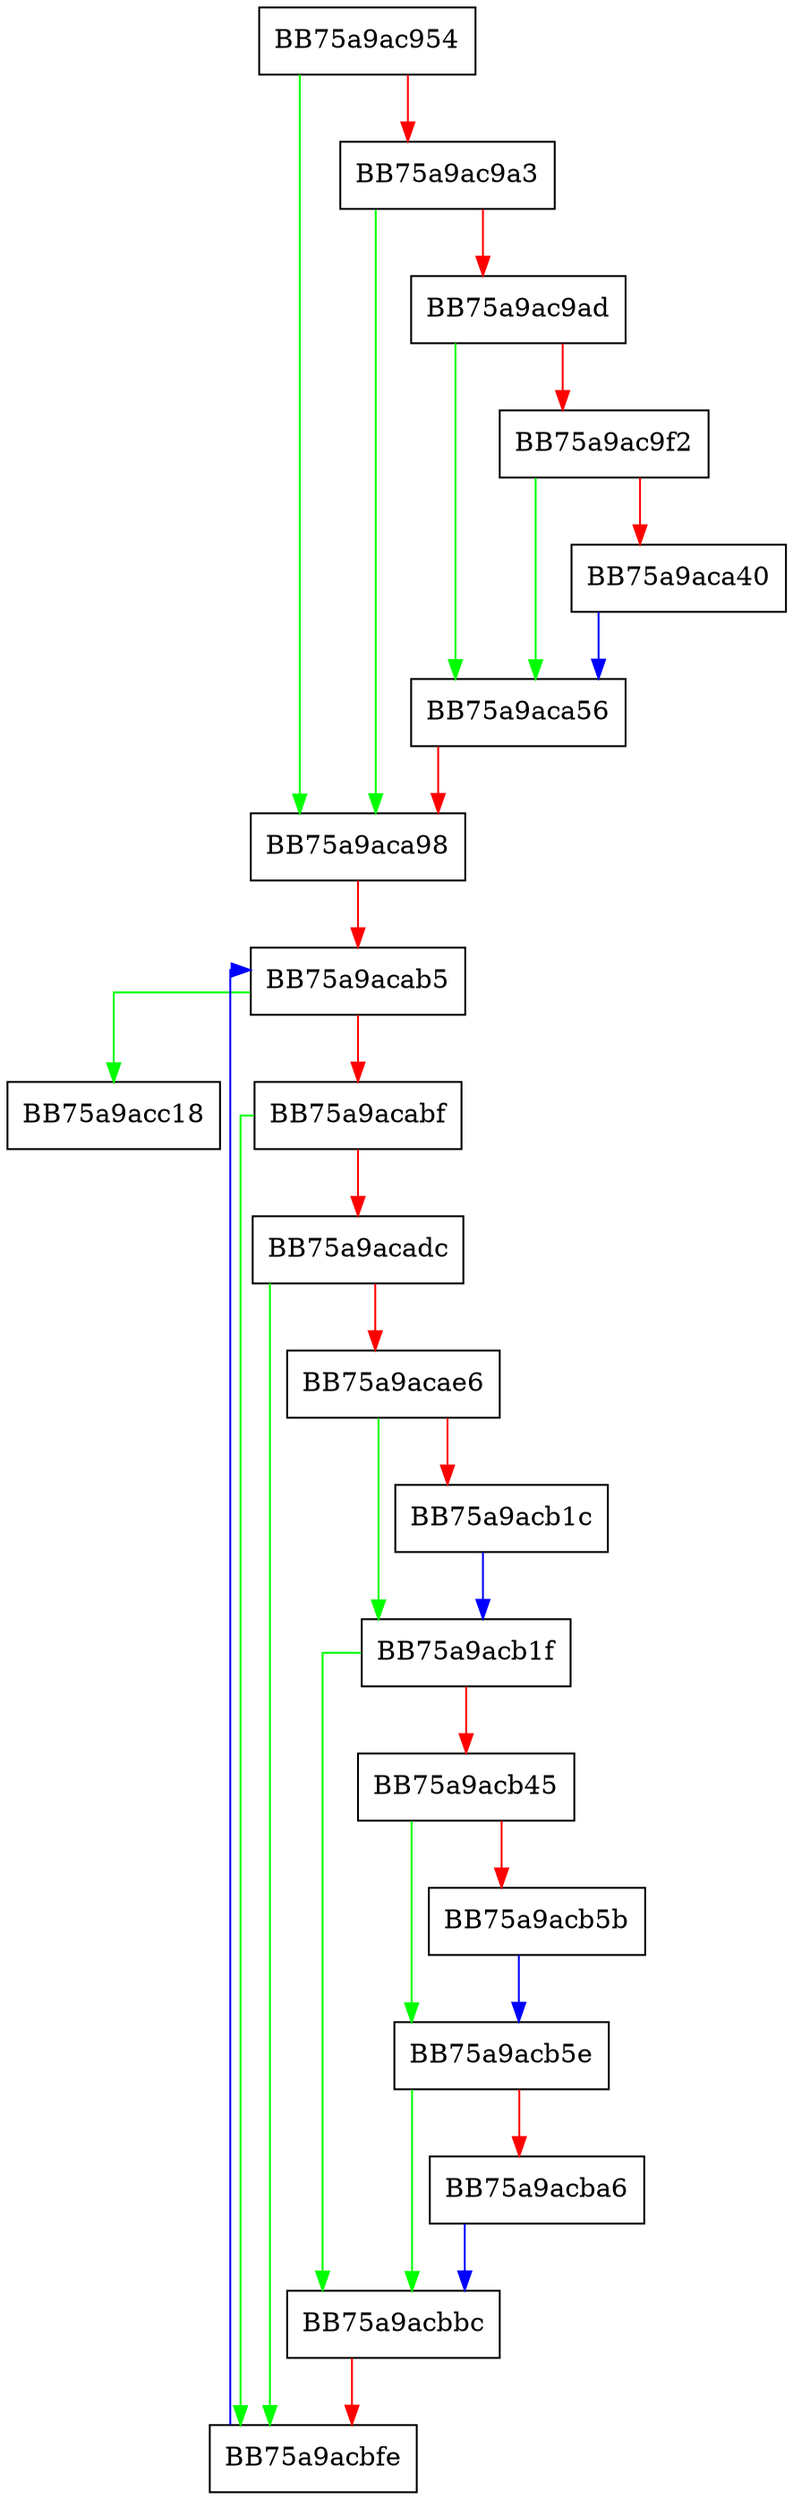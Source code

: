 digraph _print_monitored_process_list {
  node [shape="box"];
  graph [splines=ortho];
  BB75a9ac954 -> BB75a9aca98 [color="green"];
  BB75a9ac954 -> BB75a9ac9a3 [color="red"];
  BB75a9ac9a3 -> BB75a9aca98 [color="green"];
  BB75a9ac9a3 -> BB75a9ac9ad [color="red"];
  BB75a9ac9ad -> BB75a9aca56 [color="green"];
  BB75a9ac9ad -> BB75a9ac9f2 [color="red"];
  BB75a9ac9f2 -> BB75a9aca56 [color="green"];
  BB75a9ac9f2 -> BB75a9aca40 [color="red"];
  BB75a9aca40 -> BB75a9aca56 [color="blue"];
  BB75a9aca56 -> BB75a9aca98 [color="red"];
  BB75a9aca98 -> BB75a9acab5 [color="red"];
  BB75a9acab5 -> BB75a9acc18 [color="green"];
  BB75a9acab5 -> BB75a9acabf [color="red"];
  BB75a9acabf -> BB75a9acbfe [color="green"];
  BB75a9acabf -> BB75a9acadc [color="red"];
  BB75a9acadc -> BB75a9acbfe [color="green"];
  BB75a9acadc -> BB75a9acae6 [color="red"];
  BB75a9acae6 -> BB75a9acb1f [color="green"];
  BB75a9acae6 -> BB75a9acb1c [color="red"];
  BB75a9acb1c -> BB75a9acb1f [color="blue"];
  BB75a9acb1f -> BB75a9acbbc [color="green"];
  BB75a9acb1f -> BB75a9acb45 [color="red"];
  BB75a9acb45 -> BB75a9acb5e [color="green"];
  BB75a9acb45 -> BB75a9acb5b [color="red"];
  BB75a9acb5b -> BB75a9acb5e [color="blue"];
  BB75a9acb5e -> BB75a9acbbc [color="green"];
  BB75a9acb5e -> BB75a9acba6 [color="red"];
  BB75a9acba6 -> BB75a9acbbc [color="blue"];
  BB75a9acbbc -> BB75a9acbfe [color="red"];
  BB75a9acbfe -> BB75a9acab5 [color="blue"];
}